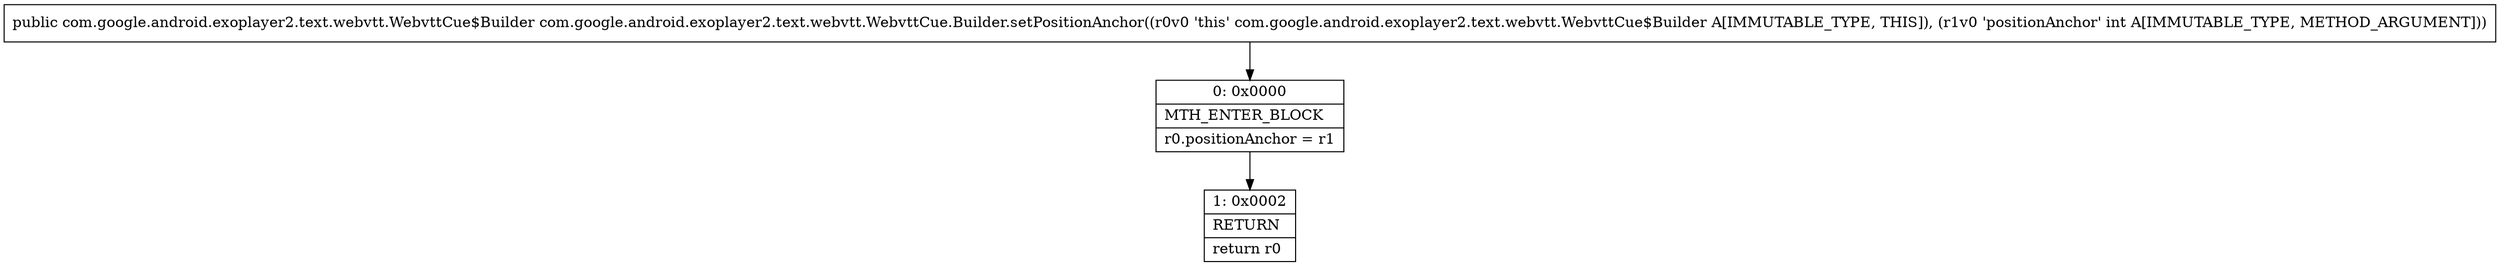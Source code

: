 digraph "CFG forcom.google.android.exoplayer2.text.webvtt.WebvttCue.Builder.setPositionAnchor(I)Lcom\/google\/android\/exoplayer2\/text\/webvtt\/WebvttCue$Builder;" {
Node_0 [shape=record,label="{0\:\ 0x0000|MTH_ENTER_BLOCK\l|r0.positionAnchor = r1\l}"];
Node_1 [shape=record,label="{1\:\ 0x0002|RETURN\l|return r0\l}"];
MethodNode[shape=record,label="{public com.google.android.exoplayer2.text.webvtt.WebvttCue$Builder com.google.android.exoplayer2.text.webvtt.WebvttCue.Builder.setPositionAnchor((r0v0 'this' com.google.android.exoplayer2.text.webvtt.WebvttCue$Builder A[IMMUTABLE_TYPE, THIS]), (r1v0 'positionAnchor' int A[IMMUTABLE_TYPE, METHOD_ARGUMENT])) }"];
MethodNode -> Node_0;
Node_0 -> Node_1;
}


